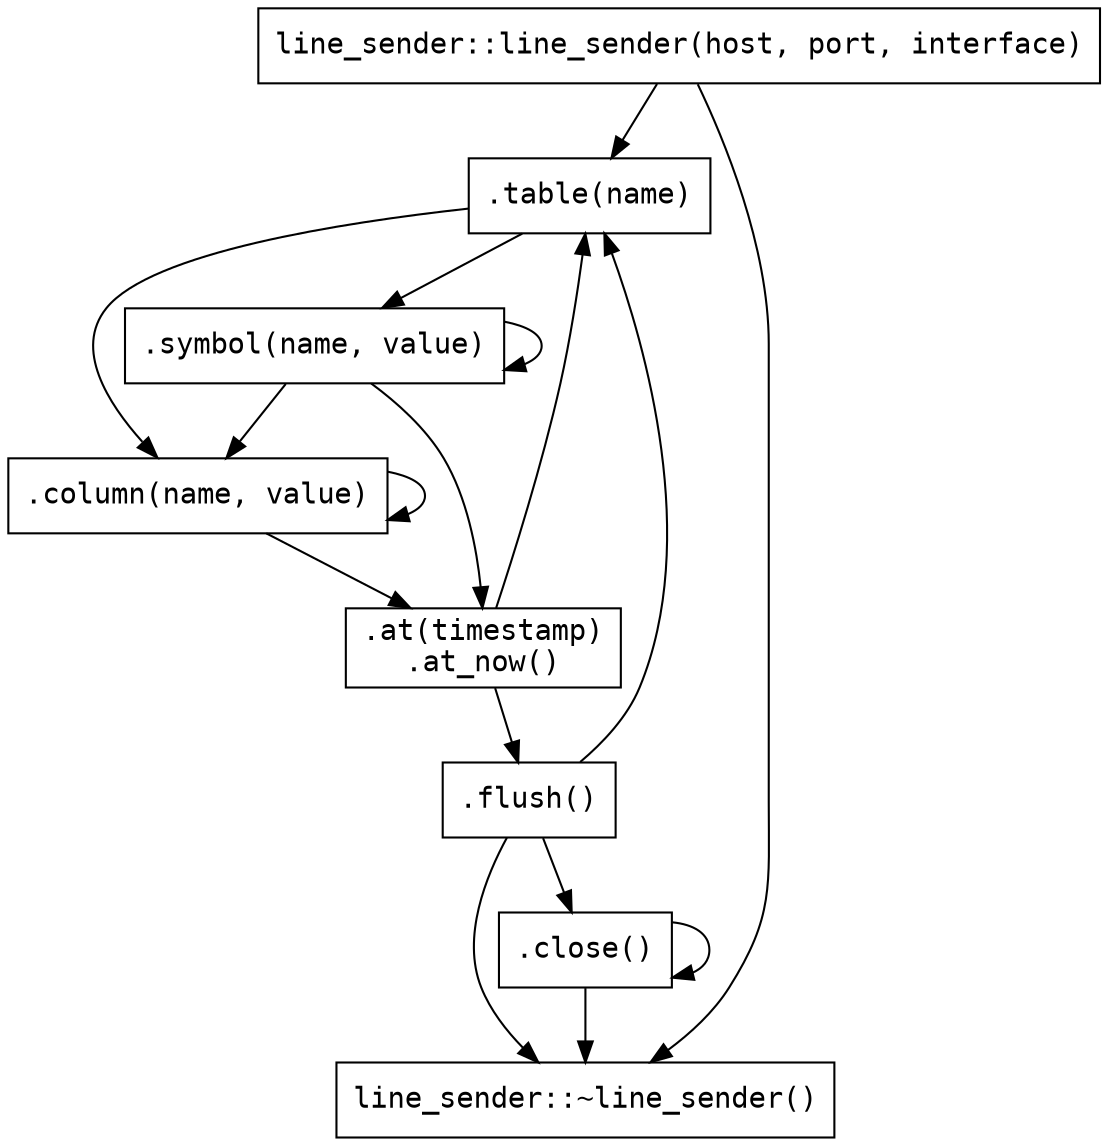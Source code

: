digraph line_sender_cpp_api {

  node [shape=box, fontname=monospace];

  line_sender -> table;
  line_sender -> dtor;
  table -> symbol;
  symbol -> symbol;
  symbol -> column;
  symbol -> at;
  table -> column;
  column -> column;
  column -> at;
  at -> flush;
  flush -> close;
  flush -> dtor;
  at -> table;
  flush -> table;
  close -> close;
  close -> dtor;

  line_sender [label="line_sender::line_sender(host, port, interface)"];
  table [label=".table(name)"];
  symbol [label=".symbol(name, value)"];
  column [label=".column(name, value)"]
  flush [label=".flush()"];
  close [label=".close()"];
  dtor [label="line_sender::~line_sender()"];
  at [label=".at(timestamp)\n.at_now()"];
}
